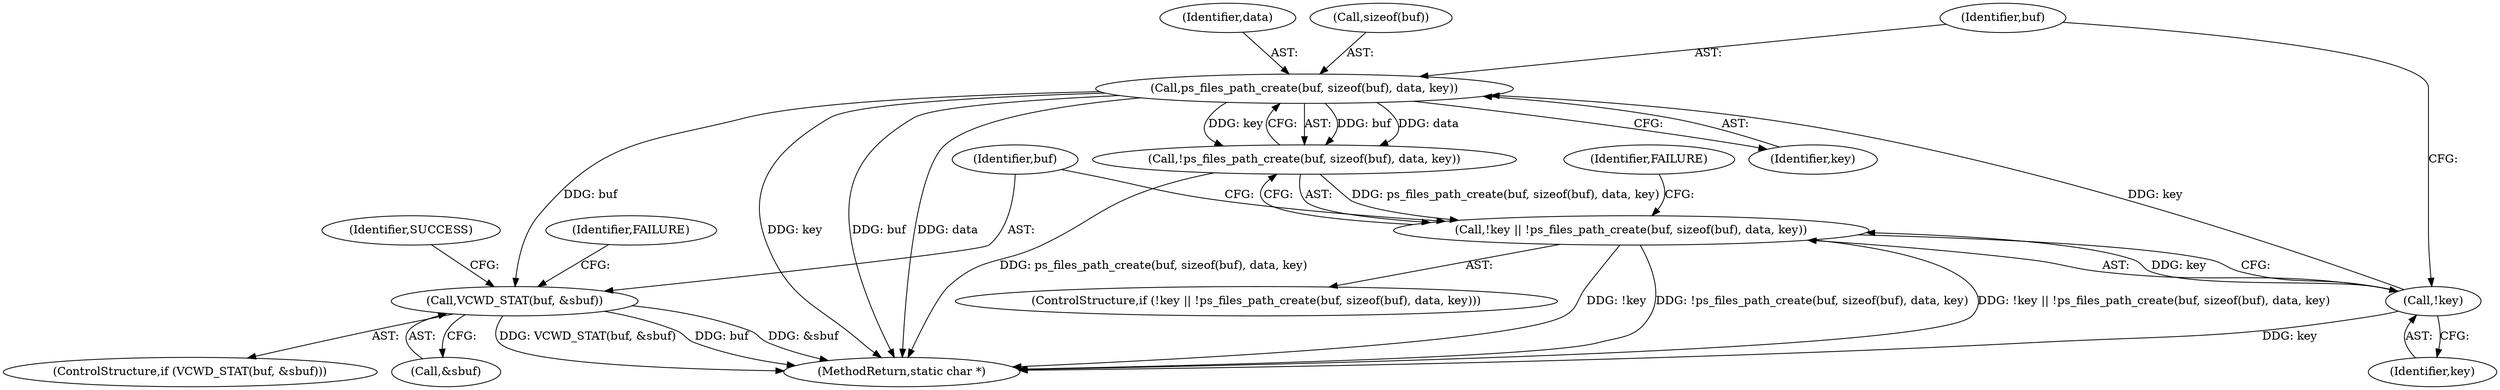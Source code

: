 digraph "0_php_25e8fcc88fa20dc9d4c47184471003f436927cde@API" {
"1000504" [label="(Call,ps_files_path_create(buf, sizeof(buf), data, key))"];
"1000501" [label="(Call,!key)"];
"1000503" [label="(Call,!ps_files_path_create(buf, sizeof(buf), data, key))"];
"1000500" [label="(Call,!key || !ps_files_path_create(buf, sizeof(buf), data, key))"];
"1000514" [label="(Call,VCWD_STAT(buf, &sbuf))"];
"1000499" [label="(ControlStructure,if (!key || !ps_files_path_create(buf, sizeof(buf), data, key)))"];
"1000508" [label="(Identifier,data)"];
"1000528" [label="(MethodReturn,static char *)"];
"1000516" [label="(Call,&sbuf)"];
"1000515" [label="(Identifier,buf)"];
"1000505" [label="(Identifier,buf)"];
"1000501" [label="(Call,!key)"];
"1000512" [label="(Identifier,FAILURE)"];
"1000504" [label="(Call,ps_files_path_create(buf, sizeof(buf), data, key))"];
"1000506" [label="(Call,sizeof(buf))"];
"1000503" [label="(Call,!ps_files_path_create(buf, sizeof(buf), data, key))"];
"1000514" [label="(Call,VCWD_STAT(buf, &sbuf))"];
"1000500" [label="(Call,!key || !ps_files_path_create(buf, sizeof(buf), data, key))"];
"1000513" [label="(ControlStructure,if (VCWD_STAT(buf, &sbuf)))"];
"1000520" [label="(Identifier,FAILURE)"];
"1000502" [label="(Identifier,key)"];
"1000522" [label="(Identifier,SUCCESS)"];
"1000509" [label="(Identifier,key)"];
"1000504" -> "1000503"  [label="AST: "];
"1000504" -> "1000509"  [label="CFG: "];
"1000505" -> "1000504"  [label="AST: "];
"1000506" -> "1000504"  [label="AST: "];
"1000508" -> "1000504"  [label="AST: "];
"1000509" -> "1000504"  [label="AST: "];
"1000503" -> "1000504"  [label="CFG: "];
"1000504" -> "1000528"  [label="DDG: key"];
"1000504" -> "1000528"  [label="DDG: buf"];
"1000504" -> "1000528"  [label="DDG: data"];
"1000504" -> "1000503"  [label="DDG: buf"];
"1000504" -> "1000503"  [label="DDG: data"];
"1000504" -> "1000503"  [label="DDG: key"];
"1000501" -> "1000504"  [label="DDG: key"];
"1000504" -> "1000514"  [label="DDG: buf"];
"1000501" -> "1000500"  [label="AST: "];
"1000501" -> "1000502"  [label="CFG: "];
"1000502" -> "1000501"  [label="AST: "];
"1000505" -> "1000501"  [label="CFG: "];
"1000500" -> "1000501"  [label="CFG: "];
"1000501" -> "1000528"  [label="DDG: key"];
"1000501" -> "1000500"  [label="DDG: key"];
"1000503" -> "1000500"  [label="AST: "];
"1000500" -> "1000503"  [label="CFG: "];
"1000503" -> "1000528"  [label="DDG: ps_files_path_create(buf, sizeof(buf), data, key)"];
"1000503" -> "1000500"  [label="DDG: ps_files_path_create(buf, sizeof(buf), data, key)"];
"1000500" -> "1000499"  [label="AST: "];
"1000512" -> "1000500"  [label="CFG: "];
"1000515" -> "1000500"  [label="CFG: "];
"1000500" -> "1000528"  [label="DDG: !ps_files_path_create(buf, sizeof(buf), data, key)"];
"1000500" -> "1000528"  [label="DDG: !key || !ps_files_path_create(buf, sizeof(buf), data, key)"];
"1000500" -> "1000528"  [label="DDG: !key"];
"1000514" -> "1000513"  [label="AST: "];
"1000514" -> "1000516"  [label="CFG: "];
"1000515" -> "1000514"  [label="AST: "];
"1000516" -> "1000514"  [label="AST: "];
"1000520" -> "1000514"  [label="CFG: "];
"1000522" -> "1000514"  [label="CFG: "];
"1000514" -> "1000528"  [label="DDG: VCWD_STAT(buf, &sbuf)"];
"1000514" -> "1000528"  [label="DDG: buf"];
"1000514" -> "1000528"  [label="DDG: &sbuf"];
}
